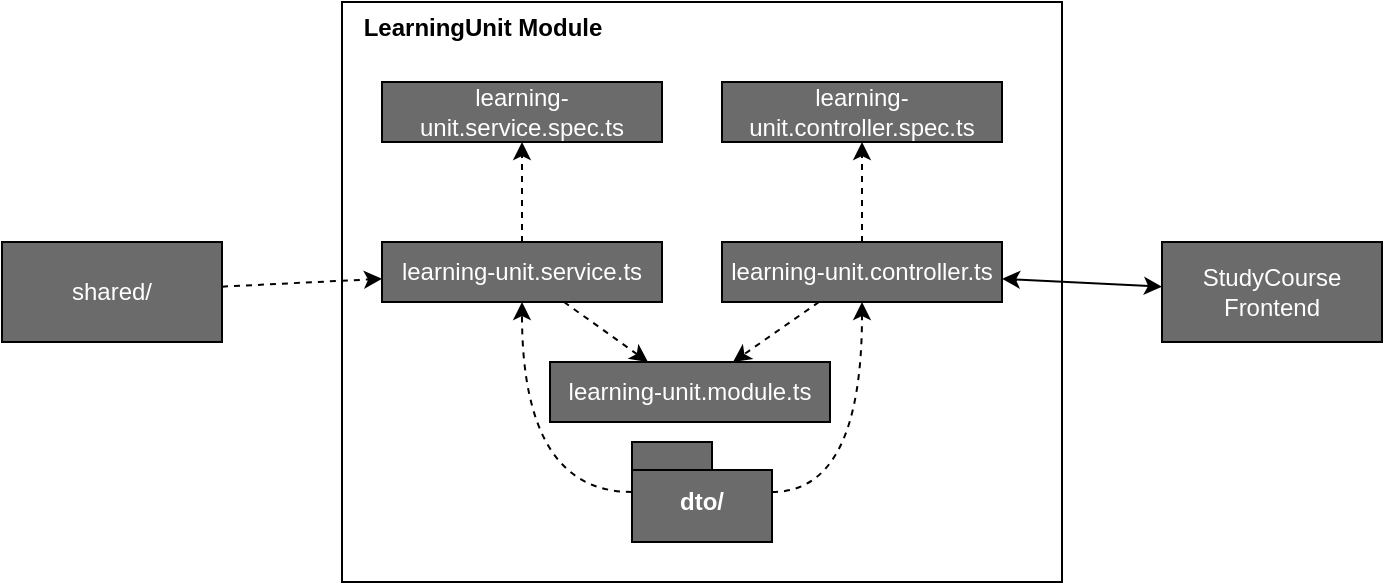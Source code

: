 <mxfile version="26.0.1">
  <diagram name="Page-1" id="oVjwp_cnMQ2HvrIZRwhg">
    <mxGraphModel dx="989" dy="524" grid="1" gridSize="10" guides="1" tooltips="1" connect="1" arrows="1" fold="1" page="1" pageScale="1" pageWidth="827" pageHeight="1169" math="0" shadow="0">
      <root>
        <mxCell id="0" />
        <mxCell id="1" parent="0" />
        <mxCell id="0002OhxzDmcrRLHRjXIN-1" value="" style="rounded=0;whiteSpace=wrap;html=1;" vertex="1" parent="1">
          <mxGeometry x="240" y="220" width="360" height="290" as="geometry" />
        </mxCell>
        <mxCell id="0002OhxzDmcrRLHRjXIN-2" value="LearningUnit Module" style="text;align=center;fontStyle=1;verticalAlign=middle;spacingLeft=3;spacingRight=3;strokeColor=none;rotatable=0;points=[[0,0.5],[1,0.5]];portConstraint=eastwest;html=1;" vertex="1" parent="1">
          <mxGeometry x="270" y="220" width="80" height="26" as="geometry" />
        </mxCell>
        <mxCell id="0002OhxzDmcrRLHRjXIN-18" style="rounded=0;orthogonalLoop=1;jettySize=auto;html=1;dashed=1;" edge="1" parent="1" source="0002OhxzDmcrRLHRjXIN-3" target="0002OhxzDmcrRLHRjXIN-8">
          <mxGeometry relative="1" as="geometry" />
        </mxCell>
        <mxCell id="0002OhxzDmcrRLHRjXIN-3" value="shared/" style="html=1;whiteSpace=wrap;fillColor=#6B6B6B;fontColor=#FFFFFF;" vertex="1" parent="1">
          <mxGeometry x="70" y="340" width="110" height="50" as="geometry" />
        </mxCell>
        <mxCell id="0002OhxzDmcrRLHRjXIN-19" style="rounded=0;orthogonalLoop=1;jettySize=auto;html=1;startArrow=classic;startFill=1;" edge="1" parent="1" source="0002OhxzDmcrRLHRjXIN-4" target="0002OhxzDmcrRLHRjXIN-7">
          <mxGeometry relative="1" as="geometry" />
        </mxCell>
        <mxCell id="0002OhxzDmcrRLHRjXIN-4" value="StudyCourse Frontend" style="html=1;whiteSpace=wrap;fillColor=#6B6B6B;fontColor=#FFFFFF;" vertex="1" parent="1">
          <mxGeometry x="650" y="340" width="110" height="50" as="geometry" />
        </mxCell>
        <mxCell id="0002OhxzDmcrRLHRjXIN-16" style="edgeStyle=orthogonalEdgeStyle;rounded=0;orthogonalLoop=1;jettySize=auto;html=1;curved=1;dashed=1;" edge="1" parent="1" source="0002OhxzDmcrRLHRjXIN-5" target="0002OhxzDmcrRLHRjXIN-7">
          <mxGeometry relative="1" as="geometry">
            <Array as="points">
              <mxPoint x="500" y="465" />
            </Array>
          </mxGeometry>
        </mxCell>
        <mxCell id="0002OhxzDmcrRLHRjXIN-17" style="edgeStyle=orthogonalEdgeStyle;rounded=0;orthogonalLoop=1;jettySize=auto;html=1;curved=1;dashed=1;" edge="1" parent="1" source="0002OhxzDmcrRLHRjXIN-5" target="0002OhxzDmcrRLHRjXIN-8">
          <mxGeometry relative="1" as="geometry">
            <Array as="points">
              <mxPoint x="330" y="465" />
            </Array>
          </mxGeometry>
        </mxCell>
        <mxCell id="0002OhxzDmcrRLHRjXIN-5" value="dto/" style="shape=folder;fontStyle=1;spacingTop=10;tabWidth=40;tabHeight=14;tabPosition=left;html=1;whiteSpace=wrap;fillColor=#6B6B6B;fontColor=#FFFFFF;" vertex="1" parent="1">
          <mxGeometry x="385" y="440" width="70" height="50" as="geometry" />
        </mxCell>
        <mxCell id="0002OhxzDmcrRLHRjXIN-6" value="learning-unit.module.ts" style="html=1;whiteSpace=wrap;fillColor=#6B6B6B;fontColor=#FFFFFF;" vertex="1" parent="1">
          <mxGeometry x="344" y="400" width="140" height="30" as="geometry" />
        </mxCell>
        <mxCell id="0002OhxzDmcrRLHRjXIN-11" style="rounded=0;orthogonalLoop=1;jettySize=auto;html=1;dashed=1;" edge="1" parent="1" source="0002OhxzDmcrRLHRjXIN-7" target="0002OhxzDmcrRLHRjXIN-6">
          <mxGeometry relative="1" as="geometry" />
        </mxCell>
        <mxCell id="0002OhxzDmcrRLHRjXIN-14" style="rounded=0;orthogonalLoop=1;jettySize=auto;html=1;dashed=1;" edge="1" parent="1" source="0002OhxzDmcrRLHRjXIN-7" target="0002OhxzDmcrRLHRjXIN-9">
          <mxGeometry relative="1" as="geometry" />
        </mxCell>
        <mxCell id="0002OhxzDmcrRLHRjXIN-7" value="learning-unit.controller.ts" style="html=1;whiteSpace=wrap;fillColor=#6B6B6B;fontColor=#FFFFFF;" vertex="1" parent="1">
          <mxGeometry x="430" y="340" width="140" height="30" as="geometry" />
        </mxCell>
        <mxCell id="0002OhxzDmcrRLHRjXIN-12" style="rounded=0;orthogonalLoop=1;jettySize=auto;html=1;dashed=1;" edge="1" parent="1" source="0002OhxzDmcrRLHRjXIN-8" target="0002OhxzDmcrRLHRjXIN-6">
          <mxGeometry relative="1" as="geometry" />
        </mxCell>
        <mxCell id="0002OhxzDmcrRLHRjXIN-15" style="rounded=0;orthogonalLoop=1;jettySize=auto;html=1;dashed=1;" edge="1" parent="1" source="0002OhxzDmcrRLHRjXIN-8" target="0002OhxzDmcrRLHRjXIN-10">
          <mxGeometry relative="1" as="geometry" />
        </mxCell>
        <mxCell id="0002OhxzDmcrRLHRjXIN-8" value="learning-unit.service.ts" style="html=1;whiteSpace=wrap;fillColor=#6B6B6B;fontColor=#FFFFFF;" vertex="1" parent="1">
          <mxGeometry x="260" y="340" width="140" height="30" as="geometry" />
        </mxCell>
        <mxCell id="0002OhxzDmcrRLHRjXIN-9" value="learning-unit.controller.spec.ts" style="html=1;whiteSpace=wrap;strokeColor=#000000;fillColor=#6B6B6B;fontColor=#FFFFFF;" vertex="1" parent="1">
          <mxGeometry x="430" y="260" width="140" height="30" as="geometry" />
        </mxCell>
        <mxCell id="0002OhxzDmcrRLHRjXIN-10" value="learning-unit.service.spec.ts" style="html=1;whiteSpace=wrap;fillColor=#6B6B6B;fontColor=#FFFFFF;" vertex="1" parent="1">
          <mxGeometry x="260" y="260" width="140" height="30" as="geometry" />
        </mxCell>
      </root>
    </mxGraphModel>
  </diagram>
</mxfile>
